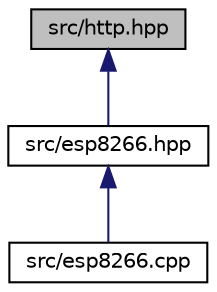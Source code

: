 digraph "src/http.hpp"
{
  edge [fontname="Helvetica",fontsize="10",labelfontname="Helvetica",labelfontsize="10"];
  node [fontname="Helvetica",fontsize="10",shape=record];
  Node1 [label="src/http.hpp",height=0.2,width=0.4,color="black", fillcolor="grey75", style="filled" fontcolor="black"];
  Node1 -> Node2 [dir="back",color="midnightblue",fontsize="10",style="solid",fontname="Helvetica"];
  Node2 [label="src/esp8266.hpp",height=0.2,width=0.4,color="black", fillcolor="white", style="filled",URL="$esp8266_8hpp.html"];
  Node2 -> Node3 [dir="back",color="midnightblue",fontsize="10",style="solid",fontname="Helvetica"];
  Node3 [label="src/esp8266.cpp",height=0.2,width=0.4,color="black", fillcolor="white", style="filled",URL="$esp8266_8cpp.html"];
}
